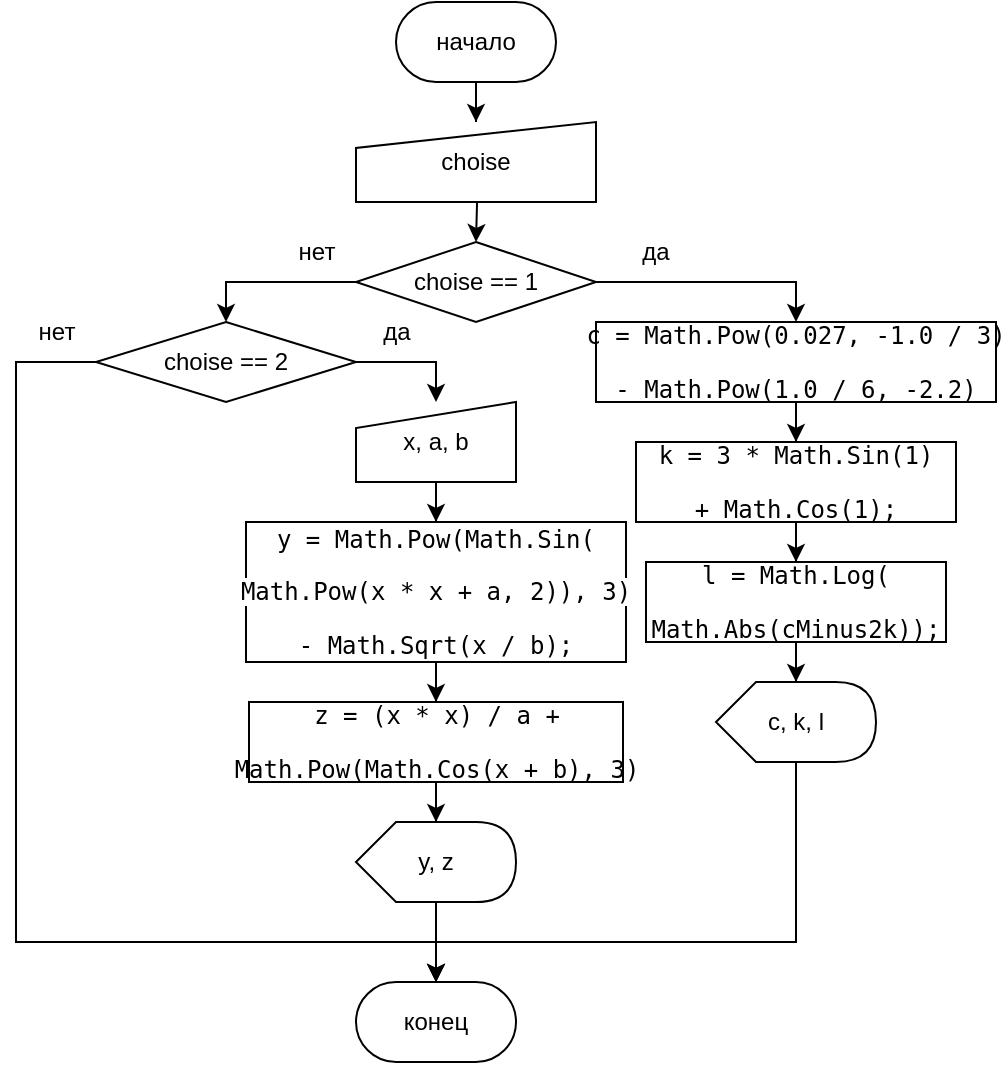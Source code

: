 <mxfile version="26.0.16">
  <diagram name="Страница — 1" id="HKfG68ELqsY0tXgSQz7q">
    <mxGraphModel dx="1149" dy="659" grid="0" gridSize="10" guides="1" tooltips="1" connect="1" arrows="1" fold="1" page="1" pageScale="1" pageWidth="827" pageHeight="1169" math="0" shadow="0">
      <root>
        <mxCell id="0" />
        <mxCell id="1" parent="0" />
        <mxCell id="LTVRMw3epVYywAY1pqAQ-16" style="edgeStyle=orthogonalEdgeStyle;rounded=0;orthogonalLoop=1;jettySize=auto;html=1;entryX=0.5;entryY=0;entryDx=0;entryDy=0;exitX=0;exitY=0.5;exitDx=0;exitDy=0;" parent="1" source="LTVRMw3epVYywAY1pqAQ-14" target="LTVRMw3epVYywAY1pqAQ-15" edge="1">
          <mxGeometry relative="1" as="geometry">
            <Array as="points">
              <mxPoint x="145" y="180" />
            </Array>
          </mxGeometry>
        </mxCell>
        <mxCell id="9YL12ojJ8n8YJTVkPKzf-14" style="edgeStyle=orthogonalEdgeStyle;rounded=0;orthogonalLoop=1;jettySize=auto;html=1;entryX=0.5;entryY=0;entryDx=0;entryDy=0;" edge="1" parent="1" source="LTVRMw3epVYywAY1pqAQ-14" target="9YL12ojJ8n8YJTVkPKzf-12">
          <mxGeometry relative="1" as="geometry">
            <Array as="points">
              <mxPoint x="430" y="180" />
            </Array>
          </mxGeometry>
        </mxCell>
        <mxCell id="LTVRMw3epVYywAY1pqAQ-14" value="choise == 1" style="rhombus;whiteSpace=wrap;html=1;" parent="1" vertex="1">
          <mxGeometry x="210" y="160" width="120" height="40" as="geometry" />
        </mxCell>
        <mxCell id="9YL12ojJ8n8YJTVkPKzf-46" style="edgeStyle=orthogonalEdgeStyle;rounded=0;orthogonalLoop=1;jettySize=auto;html=1;entryX=0.5;entryY=0;entryDx=0;entryDy=0;" edge="1" parent="1" source="LTVRMw3epVYywAY1pqAQ-15" target="9YL12ojJ8n8YJTVkPKzf-45">
          <mxGeometry relative="1" as="geometry">
            <Array as="points">
              <mxPoint x="250" y="220" />
            </Array>
          </mxGeometry>
        </mxCell>
        <mxCell id="9YL12ojJ8n8YJTVkPKzf-51" style="edgeStyle=orthogonalEdgeStyle;rounded=0;orthogonalLoop=1;jettySize=auto;html=1;entryX=0.5;entryY=0;entryDx=0;entryDy=0;" edge="1" parent="1" source="LTVRMw3epVYywAY1pqAQ-15" target="9YL12ojJ8n8YJTVkPKzf-3">
          <mxGeometry relative="1" as="geometry">
            <Array as="points">
              <mxPoint x="40" y="220" />
              <mxPoint x="40" y="510" />
            </Array>
          </mxGeometry>
        </mxCell>
        <mxCell id="LTVRMw3epVYywAY1pqAQ-15" value="choise == 2" style="rhombus;whiteSpace=wrap;html=1;" parent="1" vertex="1">
          <mxGeometry x="80" y="200" width="130" height="40" as="geometry" />
        </mxCell>
        <mxCell id="LTVRMw3epVYywAY1pqAQ-18" style="edgeStyle=orthogonalEdgeStyle;rounded=0;orthogonalLoop=1;jettySize=auto;html=1;entryX=0.5;entryY=0;entryDx=0;entryDy=0;" parent="1" target="LTVRMw3epVYywAY1pqAQ-14" edge="1">
          <mxGeometry relative="1" as="geometry">
            <mxPoint x="270" y="120" as="sourcePoint" />
          </mxGeometry>
        </mxCell>
        <mxCell id="LTVRMw3epVYywAY1pqAQ-21" value="да" style="text;html=1;align=center;verticalAlign=middle;whiteSpace=wrap;rounded=0;" parent="1" vertex="1">
          <mxGeometry x="330" y="150" width="60" height="30" as="geometry" />
        </mxCell>
        <mxCell id="LTVRMw3epVYywAY1pqAQ-22" value="да" style="text;html=1;align=center;verticalAlign=middle;resizable=0;points=[];autosize=1;strokeColor=none;fillColor=none;" parent="1" vertex="1">
          <mxGeometry x="210" y="190" width="40" height="30" as="geometry" />
        </mxCell>
        <mxCell id="LTVRMw3epVYywAY1pqAQ-23" value="нет" style="text;html=1;align=center;verticalAlign=middle;resizable=0;points=[];autosize=1;strokeColor=none;fillColor=none;" parent="1" vertex="1">
          <mxGeometry x="170" y="150" width="40" height="30" as="geometry" />
        </mxCell>
        <mxCell id="9YL12ojJ8n8YJTVkPKzf-7" style="edgeStyle=orthogonalEdgeStyle;rounded=0;orthogonalLoop=1;jettySize=auto;html=1;entryX=0.5;entryY=0;entryDx=0;entryDy=0;" edge="1" parent="1" source="9YL12ojJ8n8YJTVkPKzf-1" target="9YL12ojJ8n8YJTVkPKzf-6">
          <mxGeometry relative="1" as="geometry" />
        </mxCell>
        <mxCell id="9YL12ojJ8n8YJTVkPKzf-1" value="начало" style="rounded=1;whiteSpace=wrap;html=1;arcSize=50;" vertex="1" parent="1">
          <mxGeometry x="230" y="40" width="80" height="40" as="geometry" />
        </mxCell>
        <mxCell id="9YL12ojJ8n8YJTVkPKzf-3" value="конец" style="rounded=1;whiteSpace=wrap;html=1;arcSize=50;" vertex="1" parent="1">
          <mxGeometry x="210" y="530" width="80" height="40" as="geometry" />
        </mxCell>
        <mxCell id="9YL12ojJ8n8YJTVkPKzf-6" value="choise" style="shape=manualInput;whiteSpace=wrap;html=1;size=13;" vertex="1" parent="1">
          <mxGeometry x="210" y="100" width="120" height="40" as="geometry" />
        </mxCell>
        <mxCell id="9YL12ojJ8n8YJTVkPKzf-16" style="edgeStyle=orthogonalEdgeStyle;rounded=0;orthogonalLoop=1;jettySize=auto;html=1;entryX=0.5;entryY=0;entryDx=0;entryDy=0;" edge="1" parent="1" source="9YL12ojJ8n8YJTVkPKzf-12" target="9YL12ojJ8n8YJTVkPKzf-15">
          <mxGeometry relative="1" as="geometry" />
        </mxCell>
        <mxCell id="9YL12ojJ8n8YJTVkPKzf-12" value="&lt;pre style=&quot;font-family: &amp;quot;JetBrains Mono&amp;quot;, monospace;&quot;&gt;&lt;font style=&quot;color: rgb(0, 0, 0);&quot;&gt;c &lt;span&gt;= &lt;/span&gt;Math&lt;span&gt;.&lt;/span&gt;Pow&lt;span&gt;(&lt;/span&gt;&lt;span&gt;0.027&lt;/span&gt;&lt;span&gt;, -&lt;/span&gt;&lt;span&gt;1.0 &lt;/span&gt;&lt;span&gt;/ &lt;/span&gt;&lt;span&gt;3&lt;/span&gt;&lt;span&gt;)&lt;/span&gt;&lt;/font&gt;&lt;/pre&gt;&lt;pre style=&quot;font-family: &amp;quot;JetBrains Mono&amp;quot;, monospace;&quot;&gt;&lt;font style=&quot;color: rgb(0, 0, 0);&quot;&gt;&lt;span&gt;- &lt;/span&gt;Math&lt;span&gt;.&lt;/span&gt;Pow&lt;span&gt;(&lt;/span&gt;&lt;span&gt;1.0 &lt;/span&gt;&lt;span&gt;/ &lt;/span&gt;&lt;span&gt;6&lt;/span&gt;&lt;span&gt;, -&lt;/span&gt;&lt;span&gt;2.2&lt;/span&gt;&lt;span&gt;)&lt;/span&gt;&lt;/font&gt;&lt;/pre&gt;" style="rounded=0;whiteSpace=wrap;html=1;" vertex="1" parent="1">
          <mxGeometry x="330" y="200" width="200" height="40" as="geometry" />
        </mxCell>
        <mxCell id="9YL12ojJ8n8YJTVkPKzf-26" style="edgeStyle=orthogonalEdgeStyle;rounded=0;orthogonalLoop=1;jettySize=auto;html=1;entryX=0.5;entryY=0;entryDx=0;entryDy=0;" edge="1" parent="1" source="9YL12ojJ8n8YJTVkPKzf-15" target="9YL12ojJ8n8YJTVkPKzf-25">
          <mxGeometry relative="1" as="geometry" />
        </mxCell>
        <mxCell id="9YL12ojJ8n8YJTVkPKzf-15" value="&lt;pre style=&quot;font-family: &amp;quot;JetBrains Mono&amp;quot;, monospace;&quot;&gt;&lt;font style=&quot;color: rgb(0, 0, 0);&quot;&gt;&lt;span&gt;k = &lt;/span&gt;&lt;span&gt;3 &lt;/span&gt;&lt;span&gt;* &lt;/span&gt;&lt;span&gt;Math&lt;/span&gt;&lt;span&gt;.&lt;/span&gt;&lt;span&gt;Sin&lt;/span&gt;&lt;span&gt;(&lt;/span&gt;&lt;span&gt;1&lt;/span&gt;&lt;span&gt;)&lt;/span&gt;&lt;/font&gt;&lt;/pre&gt;&lt;pre style=&quot;font-family: &amp;quot;JetBrains Mono&amp;quot;, monospace;&quot;&gt;&lt;font style=&quot;color: rgb(0, 0, 0);&quot;&gt;&lt;span&gt;+ &lt;/span&gt;&lt;span&gt;Math&lt;/span&gt;&lt;span&gt;.&lt;/span&gt;&lt;span&gt;Cos&lt;/span&gt;&lt;span&gt;(&lt;/span&gt;&lt;span&gt;1&lt;/span&gt;&lt;span&gt;);&lt;/span&gt;&lt;/font&gt;&lt;/pre&gt;" style="rounded=0;whiteSpace=wrap;html=1;strokeColor=default;imageAspect=1;" vertex="1" parent="1">
          <mxGeometry x="350" y="260" width="160" height="40" as="geometry" />
        </mxCell>
        <mxCell id="9YL12ojJ8n8YJTVkPKzf-17" value="нет" style="text;html=1;align=center;verticalAlign=middle;resizable=0;points=[];autosize=1;strokeColor=none;fillColor=none;" vertex="1" parent="1">
          <mxGeometry x="40" y="190" width="40" height="30" as="geometry" />
        </mxCell>
        <mxCell id="9YL12ojJ8n8YJTVkPKzf-23" style="edgeStyle=orthogonalEdgeStyle;rounded=0;orthogonalLoop=1;jettySize=auto;html=1;entryX=0.5;entryY=0;entryDx=0;entryDy=0;" edge="1" parent="1" source="9YL12ojJ8n8YJTVkPKzf-18" target="9YL12ojJ8n8YJTVkPKzf-22">
          <mxGeometry relative="1" as="geometry" />
        </mxCell>
        <mxCell id="9YL12ojJ8n8YJTVkPKzf-18" value="&lt;pre style=&quot;font-family: &amp;quot;JetBrains Mono&amp;quot;, monospace;&quot;&gt;&lt;span style=&quot;background-color: light-dark(#ffffff, var(--ge-dark-color, #121212));&quot;&gt;&lt;font style=&quot;color: rgb(0, 0, 0);&quot;&gt;&lt;span&gt;y = &lt;/span&gt;&lt;span&gt;Math&lt;/span&gt;&lt;span&gt;.&lt;/span&gt;&lt;span&gt;Pow&lt;/span&gt;&lt;span&gt;(&lt;/span&gt;&lt;span&gt;Math&lt;/span&gt;&lt;span&gt;.&lt;/span&gt;&lt;span&gt;Sin&lt;/span&gt;&lt;span&gt;(&lt;/span&gt;&lt;/font&gt;&lt;/span&gt;&lt;/pre&gt;&lt;pre style=&quot;font-family: &amp;quot;JetBrains Mono&amp;quot;, monospace;&quot;&gt;&lt;span style=&quot;background-color: light-dark(#ffffff, var(--ge-dark-color, #121212));&quot;&gt;&lt;font style=&quot;color: rgb(0, 0, 0);&quot;&gt;&lt;span&gt;Math&lt;/span&gt;&lt;span&gt;.&lt;/span&gt;&lt;span&gt;Pow&lt;/span&gt;&lt;span&gt;(x * x + a, &lt;/span&gt;&lt;span&gt;2&lt;/span&gt;&lt;span&gt;)), &lt;/span&gt;&lt;span&gt;3&lt;/span&gt;&lt;span&gt;)&lt;/span&gt;&lt;/font&gt;&lt;/span&gt;&lt;/pre&gt;&lt;pre style=&quot;font-family: &amp;quot;JetBrains Mono&amp;quot;, monospace;&quot;&gt;&lt;span style=&quot;background-color: light-dark(#ffffff, var(--ge-dark-color, #121212));&quot;&gt;&lt;font style=&quot;color: rgb(0, 0, 0);&quot;&gt;&lt;span&gt;- &lt;/span&gt;&lt;span&gt;Math&lt;/span&gt;&lt;span&gt;.&lt;/span&gt;&lt;span&gt;Sqrt&lt;/span&gt;&lt;span&gt;(x / b);&lt;/span&gt;&lt;/font&gt;&lt;/span&gt;&lt;/pre&gt;" style="rounded=0;whiteSpace=wrap;html=1;" vertex="1" parent="1">
          <mxGeometry x="155" y="300" width="190" height="70" as="geometry" />
        </mxCell>
        <mxCell id="9YL12ojJ8n8YJTVkPKzf-38" style="edgeStyle=orthogonalEdgeStyle;rounded=0;orthogonalLoop=1;jettySize=auto;html=1;" edge="1" parent="1" source="9YL12ojJ8n8YJTVkPKzf-22" target="9YL12ojJ8n8YJTVkPKzf-37">
          <mxGeometry relative="1" as="geometry" />
        </mxCell>
        <mxCell id="9YL12ojJ8n8YJTVkPKzf-22" value="&lt;pre style=&quot;font-family: &amp;quot;JetBrains Mono&amp;quot;, monospace;&quot;&gt;&lt;font style=&quot;color: rgb(0, 0, 0);&quot;&gt;&lt;span&gt;z = &lt;/span&gt;&lt;span&gt;(&lt;/span&gt;&lt;span&gt;x * x&lt;/span&gt;&lt;span&gt;) &lt;/span&gt;&lt;span&gt;/ a +&lt;/span&gt;&lt;/font&gt;&lt;/pre&gt;&lt;pre style=&quot;font-family: &amp;quot;JetBrains Mono&amp;quot;, monospace;&quot;&gt;&lt;font style=&quot;color: rgb(0, 0, 0);&quot;&gt;&lt;span&gt;Math&lt;/span&gt;&lt;span&gt;.&lt;/span&gt;&lt;span&gt;Pow&lt;/span&gt;&lt;span&gt;(&lt;/span&gt;&lt;span&gt;Math&lt;/span&gt;&lt;span&gt;.&lt;/span&gt;&lt;span&gt;Cos&lt;/span&gt;&lt;span&gt;(x + b), &lt;/span&gt;&lt;span&gt;3&lt;/span&gt;&lt;span&gt;)&lt;/span&gt;&lt;/font&gt;&lt;/pre&gt;" style="rounded=0;whiteSpace=wrap;html=1;" vertex="1" parent="1">
          <mxGeometry x="156.5" y="390" width="187" height="40" as="geometry" />
        </mxCell>
        <mxCell id="9YL12ojJ8n8YJTVkPKzf-25" value="&lt;pre style=&quot;font-family: &amp;quot;JetBrains Mono&amp;quot;, monospace;&quot;&gt;&lt;font style=&quot;color: rgb(0, 0, 0);&quot;&gt;&lt;span&gt;l = &lt;/span&gt;&lt;span&gt;Math&lt;/span&gt;&lt;span&gt;.&lt;/span&gt;&lt;span&gt;Log&lt;/span&gt;&lt;span&gt;(&lt;/span&gt;&lt;/font&gt;&lt;/pre&gt;&lt;pre style=&quot;font-family: &amp;quot;JetBrains Mono&amp;quot;, monospace;&quot;&gt;&lt;font style=&quot;color: rgb(0, 0, 0);&quot;&gt;&lt;span&gt;Math&lt;/span&gt;&lt;span&gt;.&lt;/span&gt;&lt;span&gt;Abs&lt;/span&gt;&lt;span&gt;(cMinus2k));&lt;/span&gt;&lt;/font&gt;&lt;/pre&gt;" style="rounded=0;whiteSpace=wrap;html=1;" vertex="1" parent="1">
          <mxGeometry x="355" y="320" width="150" height="40" as="geometry" />
        </mxCell>
        <mxCell id="9YL12ojJ8n8YJTVkPKzf-49" style="edgeStyle=orthogonalEdgeStyle;rounded=0;orthogonalLoop=1;jettySize=auto;html=1;entryX=0.5;entryY=0;entryDx=0;entryDy=0;" edge="1" parent="1" source="9YL12ojJ8n8YJTVkPKzf-34" target="9YL12ojJ8n8YJTVkPKzf-3">
          <mxGeometry relative="1" as="geometry">
            <Array as="points">
              <mxPoint x="430" y="510" />
            </Array>
          </mxGeometry>
        </mxCell>
        <mxCell id="9YL12ojJ8n8YJTVkPKzf-34" value="c, k, l" style="shape=display;whiteSpace=wrap;html=1;" vertex="1" parent="1">
          <mxGeometry x="390" y="380" width="80" height="40" as="geometry" />
        </mxCell>
        <mxCell id="9YL12ojJ8n8YJTVkPKzf-35" style="edgeStyle=orthogonalEdgeStyle;rounded=0;orthogonalLoop=1;jettySize=auto;html=1;entryX=0;entryY=0;entryDx=40;entryDy=0;entryPerimeter=0;" edge="1" parent="1" source="9YL12ojJ8n8YJTVkPKzf-25" target="9YL12ojJ8n8YJTVkPKzf-34">
          <mxGeometry relative="1" as="geometry" />
        </mxCell>
        <mxCell id="9YL12ojJ8n8YJTVkPKzf-48" style="edgeStyle=orthogonalEdgeStyle;rounded=0;orthogonalLoop=1;jettySize=auto;html=1;entryX=0.5;entryY=0;entryDx=0;entryDy=0;" edge="1" parent="1" source="9YL12ojJ8n8YJTVkPKzf-37" target="9YL12ojJ8n8YJTVkPKzf-3">
          <mxGeometry relative="1" as="geometry" />
        </mxCell>
        <mxCell id="9YL12ojJ8n8YJTVkPKzf-37" value="y, z" style="shape=display;whiteSpace=wrap;html=1;" vertex="1" parent="1">
          <mxGeometry x="210" y="450" width="80" height="40" as="geometry" />
        </mxCell>
        <mxCell id="9YL12ojJ8n8YJTVkPKzf-47" style="edgeStyle=orthogonalEdgeStyle;rounded=0;orthogonalLoop=1;jettySize=auto;html=1;entryX=0.5;entryY=0;entryDx=0;entryDy=0;" edge="1" parent="1" source="9YL12ojJ8n8YJTVkPKzf-45" target="9YL12ojJ8n8YJTVkPKzf-18">
          <mxGeometry relative="1" as="geometry" />
        </mxCell>
        <mxCell id="9YL12ojJ8n8YJTVkPKzf-45" value="x, a, b" style="shape=manualInput;whiteSpace=wrap;html=1;size=13;" vertex="1" parent="1">
          <mxGeometry x="210" y="240" width="80" height="40" as="geometry" />
        </mxCell>
      </root>
    </mxGraphModel>
  </diagram>
</mxfile>
